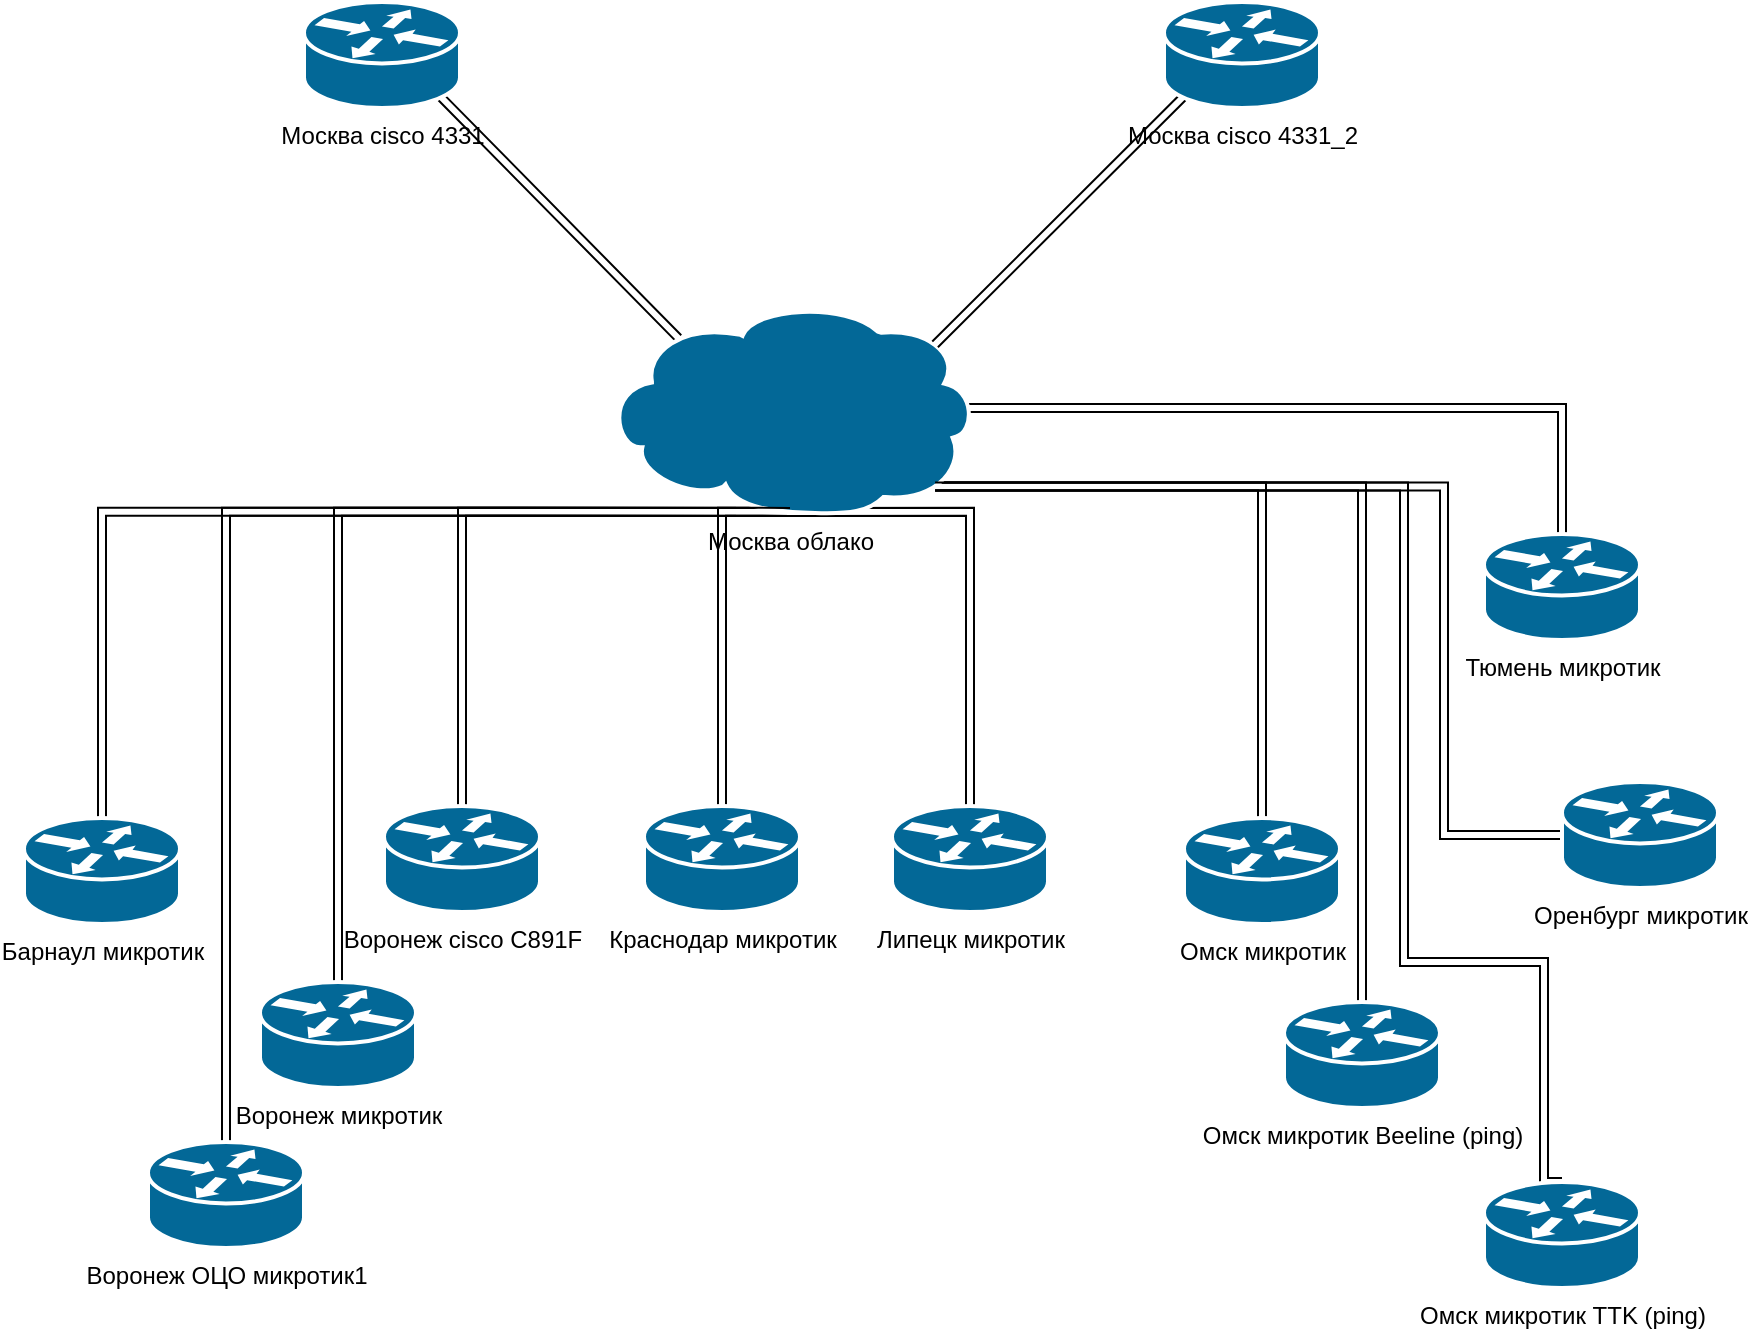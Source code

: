 <mxfile version="20.1.1" type="github"><diagram id="EZFsKjboSuAxX-jDx5gt" name="Page-1"><mxGraphModel dx="2489" dy="854" grid="1" gridSize="10" guides="1" tooltips="1" connect="1" arrows="1" fold="1" page="1" pageScale="1" pageWidth="827" pageHeight="1169" math="0" shadow="0"><root><mxCell id="0"/><mxCell id="1" parent="0"/><mxCell id="z5Nz0qgtsghkRG0YaQgs-17" style="edgeStyle=none;shape=link;rounded=0;orthogonalLoop=1;jettySize=auto;html=1;exitX=0.88;exitY=0.9;exitDx=0;exitDy=0;exitPerimeter=0;entryX=0.2;entryY=0.17;entryDx=0;entryDy=0;entryPerimeter=0;" parent="1" source="z5Nz0qgtsghkRG0YaQgs-1" target="z5Nz0qgtsghkRG0YaQgs-2" edge="1"><mxGeometry relative="1" as="geometry"/></mxCell><mxCell id="z5Nz0qgtsghkRG0YaQgs-1" value="Москва cisco 4331" style="shape=mxgraph.cisco.routers.router;sketch=0;html=1;pointerEvents=1;dashed=0;fillColor=#036897;strokeColor=#ffffff;strokeWidth=2;verticalLabelPosition=bottom;verticalAlign=top;align=center;outlineConnect=0;" parent="1" vertex="1"><mxGeometry x="120" y="130" width="78" height="53" as="geometry"/></mxCell><mxCell id="z5Nz0qgtsghkRG0YaQgs-18" style="edgeStyle=orthogonalEdgeStyle;shape=link;rounded=0;orthogonalLoop=1;jettySize=auto;html=1;exitX=0.5;exitY=0.99;exitDx=0;exitDy=0;exitPerimeter=0;entryX=0.5;entryY=0;entryDx=0;entryDy=0;entryPerimeter=0;" parent="1" source="z5Nz0qgtsghkRG0YaQgs-2" target="z5Nz0qgtsghkRG0YaQgs-3" edge="1"><mxGeometry relative="1" as="geometry"/></mxCell><mxCell id="z5Nz0qgtsghkRG0YaQgs-19" style="edgeStyle=orthogonalEdgeStyle;shape=link;rounded=0;orthogonalLoop=1;jettySize=auto;html=1;exitX=0.5;exitY=0.99;exitDx=0;exitDy=0;exitPerimeter=0;entryX=0.5;entryY=0;entryDx=0;entryDy=0;entryPerimeter=0;" parent="1" source="z5Nz0qgtsghkRG0YaQgs-2" target="z5Nz0qgtsghkRG0YaQgs-4" edge="1"><mxGeometry relative="1" as="geometry"/></mxCell><mxCell id="z5Nz0qgtsghkRG0YaQgs-20" style="edgeStyle=orthogonalEdgeStyle;shape=link;rounded=0;orthogonalLoop=1;jettySize=auto;html=1;exitX=0.5;exitY=0.99;exitDx=0;exitDy=0;exitPerimeter=0;entryX=0.5;entryY=0;entryDx=0;entryDy=0;entryPerimeter=0;" parent="1" source="z5Nz0qgtsghkRG0YaQgs-2" target="z5Nz0qgtsghkRG0YaQgs-5" edge="1"><mxGeometry relative="1" as="geometry"/></mxCell><mxCell id="z5Nz0qgtsghkRG0YaQgs-21" style="edgeStyle=orthogonalEdgeStyle;shape=link;rounded=0;orthogonalLoop=1;jettySize=auto;html=1;exitX=0.5;exitY=0.99;exitDx=0;exitDy=0;exitPerimeter=0;entryX=0.5;entryY=0;entryDx=0;entryDy=0;entryPerimeter=0;" parent="1" source="z5Nz0qgtsghkRG0YaQgs-2" target="z5Nz0qgtsghkRG0YaQgs-6" edge="1"><mxGeometry relative="1" as="geometry"/></mxCell><mxCell id="z5Nz0qgtsghkRG0YaQgs-23" style="edgeStyle=orthogonalEdgeStyle;shape=link;rounded=0;orthogonalLoop=1;jettySize=auto;html=1;exitX=0.5;exitY=0.99;exitDx=0;exitDy=0;exitPerimeter=0;entryX=0.5;entryY=0;entryDx=0;entryDy=0;entryPerimeter=0;" parent="1" source="z5Nz0qgtsghkRG0YaQgs-2" target="z5Nz0qgtsghkRG0YaQgs-8" edge="1"><mxGeometry relative="1" as="geometry"><Array as="points"><mxPoint x="453" y="385"/></Array></mxGeometry></mxCell><mxCell id="z5Nz0qgtsghkRG0YaQgs-25" style="edgeStyle=orthogonalEdgeStyle;shape=link;rounded=0;orthogonalLoop=1;jettySize=auto;html=1;exitX=0.98;exitY=0.5;exitDx=0;exitDy=0;exitPerimeter=0;entryX=0.5;entryY=0;entryDx=0;entryDy=0;entryPerimeter=0;" parent="1" source="z5Nz0qgtsghkRG0YaQgs-2" target="z5Nz0qgtsghkRG0YaQgs-13" edge="1"><mxGeometry relative="1" as="geometry"/></mxCell><mxCell id="z5Nz0qgtsghkRG0YaQgs-26" style="edgeStyle=orthogonalEdgeStyle;shape=link;rounded=0;orthogonalLoop=1;jettySize=auto;html=1;exitX=0.89;exitY=0.87;exitDx=0;exitDy=0;exitPerimeter=0;entryX=0.5;entryY=0;entryDx=0;entryDy=0;entryPerimeter=0;" parent="1" source="z5Nz0qgtsghkRG0YaQgs-2" target="z5Nz0qgtsghkRG0YaQgs-10" edge="1"><mxGeometry relative="1" as="geometry"/></mxCell><mxCell id="z5Nz0qgtsghkRG0YaQgs-27" style="edgeStyle=orthogonalEdgeStyle;shape=link;rounded=0;orthogonalLoop=1;jettySize=auto;html=1;exitX=0.89;exitY=0.87;exitDx=0;exitDy=0;exitPerimeter=0;entryX=0;entryY=0.5;entryDx=0;entryDy=0;entryPerimeter=0;" parent="1" source="z5Nz0qgtsghkRG0YaQgs-2" target="z5Nz0qgtsghkRG0YaQgs-12" edge="1"><mxGeometry relative="1" as="geometry"><Array as="points"><mxPoint x="690" y="372"/><mxPoint x="690" y="547"/></Array></mxGeometry></mxCell><mxCell id="z5Nz0qgtsghkRG0YaQgs-28" style="edgeStyle=orthogonalEdgeStyle;shape=link;rounded=0;orthogonalLoop=1;jettySize=auto;html=1;exitX=0.89;exitY=0.87;exitDx=0;exitDy=0;exitPerimeter=0;entryX=0.5;entryY=0;entryDx=0;entryDy=0;entryPerimeter=0;" parent="1" source="z5Nz0qgtsghkRG0YaQgs-2" target="z5Nz0qgtsghkRG0YaQgs-11" edge="1"><mxGeometry relative="1" as="geometry"><Array as="points"><mxPoint x="670" y="372"/><mxPoint x="670" y="610"/><mxPoint x="740" y="610"/><mxPoint x="740" y="720"/></Array></mxGeometry></mxCell><mxCell id="z5Nz0qgtsghkRG0YaQgs-2" value="Москва облако" style="shape=mxgraph.cisco.storage.cloud;sketch=0;html=1;pointerEvents=1;dashed=0;fillColor=#036897;strokeColor=#ffffff;strokeWidth=2;verticalLabelPosition=bottom;verticalAlign=top;align=center;outlineConnect=0;" parent="1" vertex="1"><mxGeometry x="270" y="280" width="186" height="106" as="geometry"/></mxCell><mxCell id="z5Nz0qgtsghkRG0YaQgs-3" value="Барнаул микротик" style="shape=mxgraph.cisco.routers.router;sketch=0;html=1;pointerEvents=1;dashed=0;fillColor=#036897;strokeColor=#ffffff;strokeWidth=2;verticalLabelPosition=bottom;verticalAlign=top;align=center;outlineConnect=0;" parent="1" vertex="1"><mxGeometry x="-20" y="538" width="78" height="53" as="geometry"/></mxCell><mxCell id="z5Nz0qgtsghkRG0YaQgs-4" value="Воронеж cisco C891F" style="shape=mxgraph.cisco.routers.router;sketch=0;html=1;pointerEvents=1;dashed=0;fillColor=#036897;strokeColor=#ffffff;strokeWidth=2;verticalLabelPosition=bottom;verticalAlign=top;align=center;outlineConnect=0;" parent="1" vertex="1"><mxGeometry x="160" y="532" width="78" height="53" as="geometry"/></mxCell><mxCell id="z5Nz0qgtsghkRG0YaQgs-5" value="Воронеж микротик" style="shape=mxgraph.cisco.routers.router;sketch=0;html=1;pointerEvents=1;dashed=0;fillColor=#036897;strokeColor=#ffffff;strokeWidth=2;verticalLabelPosition=bottom;verticalAlign=top;align=center;outlineConnect=0;" parent="1" vertex="1"><mxGeometry x="98" y="620" width="78" height="53" as="geometry"/></mxCell><mxCell id="z5Nz0qgtsghkRG0YaQgs-6" value="Воронеж ОЦО микротик1" style="shape=mxgraph.cisco.routers.router;sketch=0;html=1;pointerEvents=1;dashed=0;fillColor=#036897;strokeColor=#ffffff;strokeWidth=2;verticalLabelPosition=bottom;verticalAlign=top;align=center;outlineConnect=0;" parent="1" vertex="1"><mxGeometry x="42" y="700" width="78" height="53" as="geometry"/></mxCell><mxCell id="z5Nz0qgtsghkRG0YaQgs-22" style="edgeStyle=orthogonalEdgeStyle;shape=link;rounded=0;orthogonalLoop=1;jettySize=auto;html=1;exitX=0.5;exitY=0;exitDx=0;exitDy=0;exitPerimeter=0;entryX=0.5;entryY=0.99;entryDx=0;entryDy=0;entryPerimeter=0;" parent="1" source="z5Nz0qgtsghkRG0YaQgs-7" target="z5Nz0qgtsghkRG0YaQgs-2" edge="1"><mxGeometry relative="1" as="geometry"><Array as="points"><mxPoint x="329" y="385"/></Array></mxGeometry></mxCell><mxCell id="z5Nz0qgtsghkRG0YaQgs-7" value="Краснодар микротик" style="shape=mxgraph.cisco.routers.router;sketch=0;html=1;pointerEvents=1;dashed=0;fillColor=#036897;strokeColor=#ffffff;strokeWidth=2;verticalLabelPosition=bottom;verticalAlign=top;align=center;outlineConnect=0;" parent="1" vertex="1"><mxGeometry x="290" y="532" width="78" height="53" as="geometry"/></mxCell><mxCell id="z5Nz0qgtsghkRG0YaQgs-8" value="Липецк микротик" style="shape=mxgraph.cisco.routers.router;sketch=0;html=1;pointerEvents=1;dashed=0;fillColor=#036897;strokeColor=#ffffff;strokeWidth=2;verticalLabelPosition=bottom;verticalAlign=top;align=center;outlineConnect=0;" parent="1" vertex="1"><mxGeometry x="414" y="532" width="78" height="53" as="geometry"/></mxCell><mxCell id="z5Nz0qgtsghkRG0YaQgs-24" style="edgeStyle=orthogonalEdgeStyle;shape=link;rounded=0;orthogonalLoop=1;jettySize=auto;html=1;exitX=0.5;exitY=0;exitDx=0;exitDy=0;exitPerimeter=0;entryX=0.89;entryY=0.87;entryDx=0;entryDy=0;entryPerimeter=0;" parent="1" source="z5Nz0qgtsghkRG0YaQgs-9" target="z5Nz0qgtsghkRG0YaQgs-2" edge="1"><mxGeometry relative="1" as="geometry"><Array as="points"><mxPoint x="599" y="372"/></Array></mxGeometry></mxCell><mxCell id="z5Nz0qgtsghkRG0YaQgs-9" value="Омск микротик" style="shape=mxgraph.cisco.routers.router;sketch=0;html=1;pointerEvents=1;dashed=0;fillColor=#036897;strokeColor=#ffffff;strokeWidth=2;verticalLabelPosition=bottom;verticalAlign=top;align=center;outlineConnect=0;" parent="1" vertex="1"><mxGeometry x="560" y="538" width="78" height="53" as="geometry"/></mxCell><mxCell id="z5Nz0qgtsghkRG0YaQgs-10" value="Омск микротик Beeline (ping)" style="shape=mxgraph.cisco.routers.router;sketch=0;html=1;pointerEvents=1;dashed=0;fillColor=#036897;strokeColor=#ffffff;strokeWidth=2;verticalLabelPosition=bottom;verticalAlign=top;align=center;outlineConnect=0;" parent="1" vertex="1"><mxGeometry x="610" y="630" width="78" height="53" as="geometry"/></mxCell><mxCell id="z5Nz0qgtsghkRG0YaQgs-11" value="Омск микротик TTK (ping)" style="shape=mxgraph.cisco.routers.router;sketch=0;html=1;pointerEvents=1;dashed=0;fillColor=#036897;strokeColor=#ffffff;strokeWidth=2;verticalLabelPosition=bottom;verticalAlign=top;align=center;outlineConnect=0;" parent="1" vertex="1"><mxGeometry x="710" y="720" width="78" height="53" as="geometry"/></mxCell><mxCell id="z5Nz0qgtsghkRG0YaQgs-12" value="Оренбург микротик" style="shape=mxgraph.cisco.routers.router;sketch=0;html=1;pointerEvents=1;dashed=0;fillColor=#036897;strokeColor=#ffffff;strokeWidth=2;verticalLabelPosition=bottom;verticalAlign=top;align=center;outlineConnect=0;" parent="1" vertex="1"><mxGeometry x="749" y="520" width="78" height="53" as="geometry"/></mxCell><mxCell id="z5Nz0qgtsghkRG0YaQgs-13" value="Тюмень микротик" style="shape=mxgraph.cisco.routers.router;sketch=0;html=1;pointerEvents=1;dashed=0;fillColor=#036897;strokeColor=#ffffff;strokeWidth=2;verticalLabelPosition=bottom;verticalAlign=top;align=center;outlineConnect=0;" parent="1" vertex="1"><mxGeometry x="710" y="396" width="78" height="53" as="geometry"/></mxCell><mxCell id="z5Nz0qgtsghkRG0YaQgs-16" style="edgeStyle=none;shape=link;rounded=0;orthogonalLoop=1;jettySize=auto;html=1;exitX=0.12;exitY=0.9;exitDx=0;exitDy=0;exitPerimeter=0;entryX=0.89;entryY=0.2;entryDx=0;entryDy=0;entryPerimeter=0;" parent="1" source="z5Nz0qgtsghkRG0YaQgs-14" target="z5Nz0qgtsghkRG0YaQgs-2" edge="1"><mxGeometry relative="1" as="geometry"/></mxCell><mxCell id="z5Nz0qgtsghkRG0YaQgs-14" value="Москва cisco 4331_2" style="shape=mxgraph.cisco.routers.router;sketch=0;html=1;pointerEvents=1;dashed=0;fillColor=#036897;strokeColor=#ffffff;strokeWidth=2;verticalLabelPosition=bottom;verticalAlign=top;align=center;outlineConnect=0;" parent="1" vertex="1"><mxGeometry x="550" y="130" width="78" height="53" as="geometry"/></mxCell></root></mxGraphModel></diagram></mxfile>